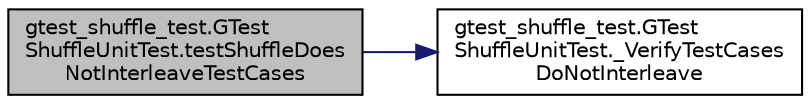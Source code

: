 digraph "gtest_shuffle_test.GTestShuffleUnitTest.testShuffleDoesNotInterleaveTestCases"
{
  edge [fontname="Helvetica",fontsize="10",labelfontname="Helvetica",labelfontsize="10"];
  node [fontname="Helvetica",fontsize="10",shape=record];
  rankdir="LR";
  Node19 [label="gtest_shuffle_test.GTest\lShuffleUnitTest.testShuffleDoes\lNotInterleaveTestCases",height=0.2,width=0.4,color="black", fillcolor="grey75", style="filled", fontcolor="black"];
  Node19 -> Node20 [color="midnightblue",fontsize="10",style="solid",fontname="Helvetica"];
  Node20 [label="gtest_shuffle_test.GTest\lShuffleUnitTest._VerifyTestCases\lDoNotInterleave",height=0.2,width=0.4,color="black", fillcolor="white", style="filled",URL="$d5/daf/classgtest__shuffle__test_1_1_g_test_shuffle_unit_test.html#a121df1a9c3bf7c713ae4bcd18d0aacb8"];
}
